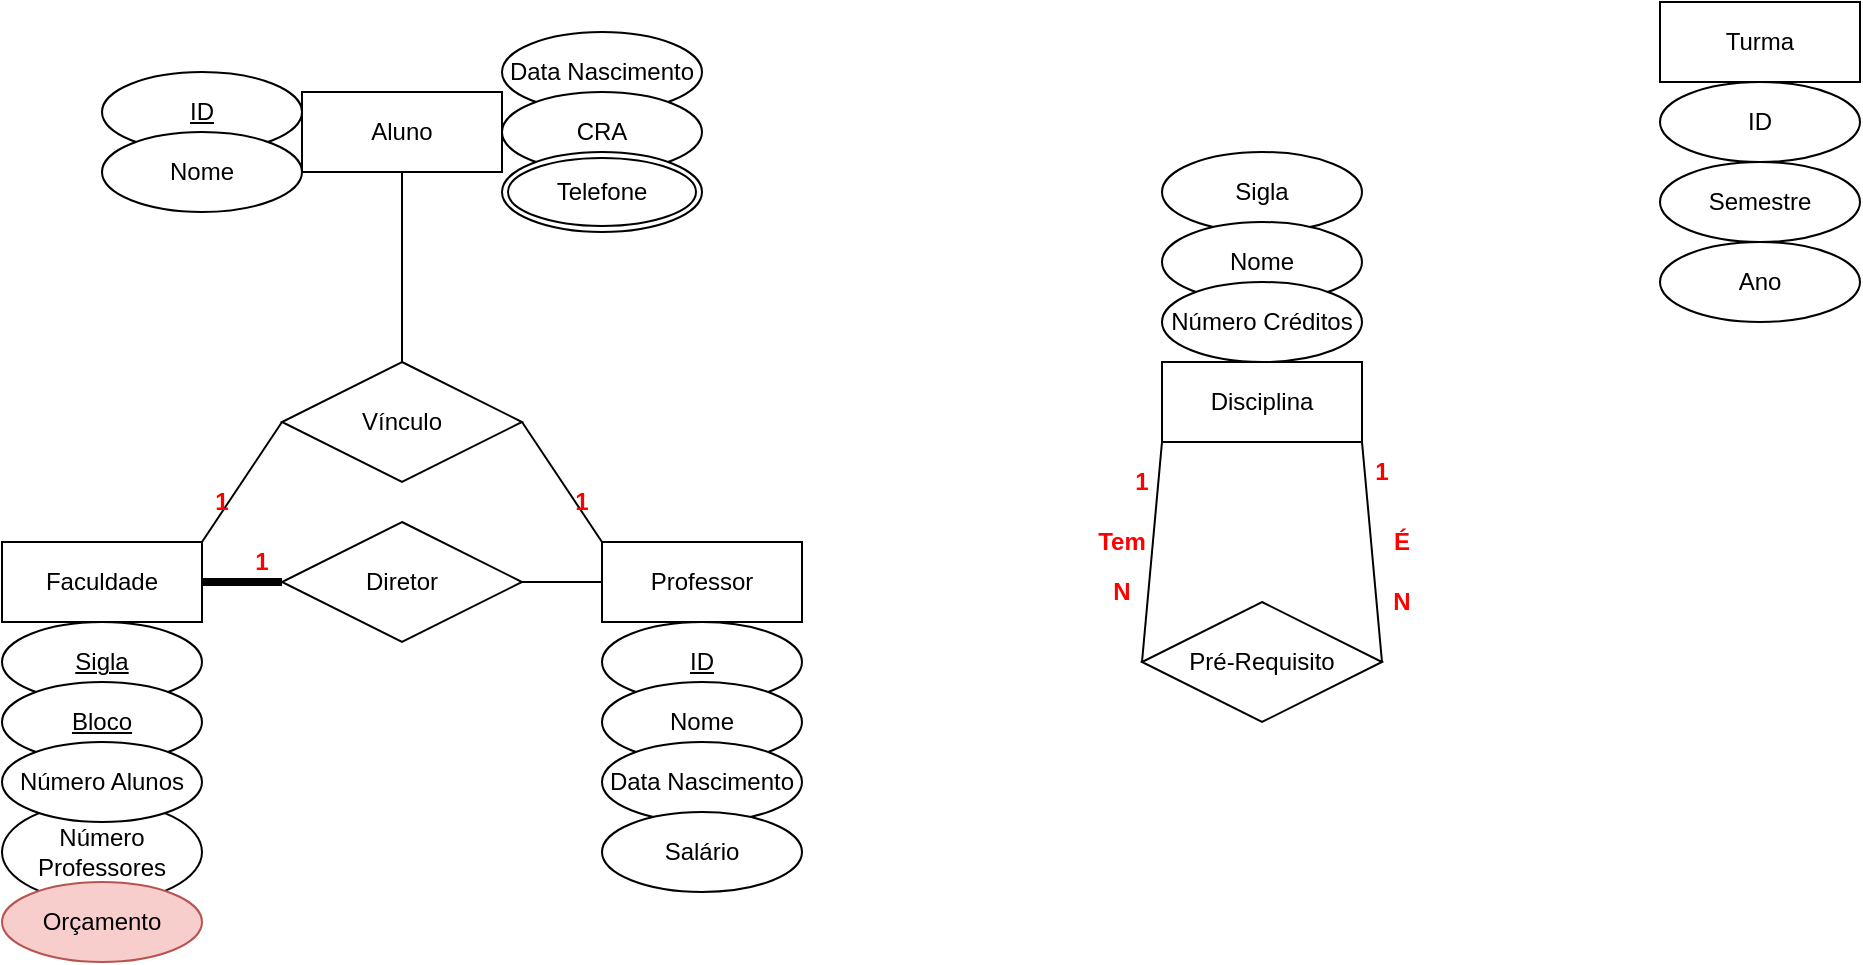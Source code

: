 <mxfile version="18.0.3" type="github">
  <diagram id="lJPxco9_FSO8eHjw9-y5" name="Page-1">
    <mxGraphModel dx="836" dy="444" grid="1" gridSize="10" guides="1" tooltips="1" connect="1" arrows="1" fold="1" page="1" pageScale="1" pageWidth="827" pageHeight="1169" math="0" shadow="0">
      <root>
        <mxCell id="0" />
        <mxCell id="1" parent="0" />
        <mxCell id="7yzsLmZWWX3Lzx4KYYwQ-2" value="Faculdade" style="whiteSpace=wrap;html=1;align=center;" parent="1" vertex="1">
          <mxGeometry x="40" y="310" width="100" height="40" as="geometry" />
        </mxCell>
        <mxCell id="7yzsLmZWWX3Lzx4KYYwQ-3" value="Sigla" style="ellipse;whiteSpace=wrap;html=1;align=center;fontStyle=4" parent="1" vertex="1">
          <mxGeometry x="40" y="350" width="100" height="40" as="geometry" />
        </mxCell>
        <mxCell id="7yzsLmZWWX3Lzx4KYYwQ-5" value="&lt;u&gt;Bloco&lt;/u&gt;" style="ellipse;whiteSpace=wrap;html=1;align=center;" parent="1" vertex="1">
          <mxGeometry x="40" y="380" width="100" height="40" as="geometry" />
        </mxCell>
        <mxCell id="7yzsLmZWWX3Lzx4KYYwQ-6" value="Número Professores" style="ellipse;whiteSpace=wrap;html=1;align=center;" parent="1" vertex="1">
          <mxGeometry x="40" y="440" width="100" height="50" as="geometry" />
        </mxCell>
        <mxCell id="7yzsLmZWWX3Lzx4KYYwQ-7" value="Número Alunos" style="ellipse;whiteSpace=wrap;html=1;align=center;" parent="1" vertex="1">
          <mxGeometry x="40" y="410" width="100" height="40" as="geometry" />
        </mxCell>
        <mxCell id="7yzsLmZWWX3Lzx4KYYwQ-8" value="Orçamento" style="ellipse;whiteSpace=wrap;html=1;align=center;fillColor=#f8cecc;strokeColor=#b85450;" parent="1" vertex="1">
          <mxGeometry x="40" y="480" width="100" height="40" as="geometry" />
        </mxCell>
        <mxCell id="7yzsLmZWWX3Lzx4KYYwQ-9" value="Disciplina" style="whiteSpace=wrap;html=1;align=center;" parent="1" vertex="1">
          <mxGeometry x="620" y="220" width="100" height="40" as="geometry" />
        </mxCell>
        <mxCell id="7yzsLmZWWX3Lzx4KYYwQ-10" value="Sigla" style="ellipse;whiteSpace=wrap;html=1;align=center;" parent="1" vertex="1">
          <mxGeometry x="620" y="115" width="100" height="40" as="geometry" />
        </mxCell>
        <mxCell id="7yzsLmZWWX3Lzx4KYYwQ-11" value="Nome" style="ellipse;whiteSpace=wrap;html=1;align=center;" parent="1" vertex="1">
          <mxGeometry x="620" y="150" width="100" height="40" as="geometry" />
        </mxCell>
        <mxCell id="7yzsLmZWWX3Lzx4KYYwQ-12" value="Número Créditos" style="ellipse;whiteSpace=wrap;html=1;align=center;" parent="1" vertex="1">
          <mxGeometry x="620" y="180" width="100" height="40" as="geometry" />
        </mxCell>
        <mxCell id="7yzsLmZWWX3Lzx4KYYwQ-13" value="Professor" style="whiteSpace=wrap;html=1;align=center;" parent="1" vertex="1">
          <mxGeometry x="340" y="310" width="100" height="40" as="geometry" />
        </mxCell>
        <mxCell id="7yzsLmZWWX3Lzx4KYYwQ-14" value="&lt;u&gt;ID&lt;/u&gt;" style="ellipse;whiteSpace=wrap;html=1;align=center;" parent="1" vertex="1">
          <mxGeometry x="340" y="350" width="100" height="40" as="geometry" />
        </mxCell>
        <mxCell id="7yzsLmZWWX3Lzx4KYYwQ-15" value="Nome" style="ellipse;whiteSpace=wrap;html=1;align=center;" parent="1" vertex="1">
          <mxGeometry x="340" y="380" width="100" height="40" as="geometry" />
        </mxCell>
        <mxCell id="7yzsLmZWWX3Lzx4KYYwQ-16" value="Data Nascimento" style="ellipse;whiteSpace=wrap;html=1;align=center;" parent="1" vertex="1">
          <mxGeometry x="340" y="410" width="100" height="40" as="geometry" />
        </mxCell>
        <mxCell id="7yzsLmZWWX3Lzx4KYYwQ-17" value="Salário" style="ellipse;whiteSpace=wrap;html=1;align=center;" parent="1" vertex="1">
          <mxGeometry x="340" y="445" width="100" height="40" as="geometry" />
        </mxCell>
        <mxCell id="7yzsLmZWWX3Lzx4KYYwQ-19" value="Aluno" style="whiteSpace=wrap;html=1;align=center;" parent="1" vertex="1">
          <mxGeometry x="190" y="85" width="100" height="40" as="geometry" />
        </mxCell>
        <mxCell id="7yzsLmZWWX3Lzx4KYYwQ-21" value="ID" style="ellipse;whiteSpace=wrap;html=1;align=center;fontStyle=4" parent="1" vertex="1">
          <mxGeometry x="90" y="75" width="100" height="40" as="geometry" />
        </mxCell>
        <mxCell id="7yzsLmZWWX3Lzx4KYYwQ-22" value="Nome" style="ellipse;whiteSpace=wrap;html=1;align=center;" parent="1" vertex="1">
          <mxGeometry x="90" y="105" width="100" height="40" as="geometry" />
        </mxCell>
        <mxCell id="7yzsLmZWWX3Lzx4KYYwQ-23" value="Data Nascimento" style="ellipse;whiteSpace=wrap;html=1;align=center;" parent="1" vertex="1">
          <mxGeometry x="290" y="55" width="100" height="40" as="geometry" />
        </mxCell>
        <mxCell id="7yzsLmZWWX3Lzx4KYYwQ-24" value="CRA" style="ellipse;whiteSpace=wrap;html=1;align=center;" parent="1" vertex="1">
          <mxGeometry x="290" y="85" width="100" height="40" as="geometry" />
        </mxCell>
        <mxCell id="7yzsLmZWWX3Lzx4KYYwQ-27" value="Turma" style="whiteSpace=wrap;html=1;align=center;" parent="1" vertex="1">
          <mxGeometry x="869" y="40" width="100" height="40" as="geometry" />
        </mxCell>
        <mxCell id="7yzsLmZWWX3Lzx4KYYwQ-28" value="ID" style="ellipse;whiteSpace=wrap;html=1;align=center;" parent="1" vertex="1">
          <mxGeometry x="869" y="80" width="100" height="40" as="geometry" />
        </mxCell>
        <mxCell id="7yzsLmZWWX3Lzx4KYYwQ-29" value="Semestre" style="ellipse;whiteSpace=wrap;html=1;align=center;" parent="1" vertex="1">
          <mxGeometry x="869" y="120" width="100" height="40" as="geometry" />
        </mxCell>
        <mxCell id="7yzsLmZWWX3Lzx4KYYwQ-30" value="Ano" style="ellipse;whiteSpace=wrap;html=1;align=center;" parent="1" vertex="1">
          <mxGeometry x="869" y="160" width="100" height="40" as="geometry" />
        </mxCell>
        <mxCell id="86G3bV-EBkF4nLP9He_V-11" value="Telefone" style="ellipse;shape=doubleEllipse;margin=3;whiteSpace=wrap;html=1;align=center;fontColor=#000000;" vertex="1" parent="1">
          <mxGeometry x="290" y="115" width="100" height="40" as="geometry" />
        </mxCell>
        <mxCell id="86G3bV-EBkF4nLP9He_V-12" value="Diretor" style="shape=rhombus;perimeter=rhombusPerimeter;whiteSpace=wrap;html=1;align=center;fontColor=#000000;" vertex="1" parent="1">
          <mxGeometry x="180" y="300" width="120" height="60" as="geometry" />
        </mxCell>
        <mxCell id="86G3bV-EBkF4nLP9He_V-14" value="" style="endArrow=none;html=1;rounded=0;labelBorderColor=none;fontColor=#000000;strokeWidth=4;exitX=0;exitY=0.5;exitDx=0;exitDy=0;entryX=1;entryY=0.5;entryDx=0;entryDy=0;" edge="1" parent="1" source="86G3bV-EBkF4nLP9He_V-12" target="7yzsLmZWWX3Lzx4KYYwQ-2">
          <mxGeometry relative="1" as="geometry">
            <mxPoint x="310" y="380" as="sourcePoint" />
            <mxPoint x="470" y="380" as="targetPoint" />
          </mxGeometry>
        </mxCell>
        <mxCell id="86G3bV-EBkF4nLP9He_V-15" value="" style="endArrow=none;html=1;rounded=0;labelBorderColor=none;fontColor=#000000;strokeWidth=1;exitX=1;exitY=0.5;exitDx=0;exitDy=0;entryX=0;entryY=0.5;entryDx=0;entryDy=0;" edge="1" parent="1" source="86G3bV-EBkF4nLP9He_V-12" target="7yzsLmZWWX3Lzx4KYYwQ-13">
          <mxGeometry relative="1" as="geometry">
            <mxPoint x="310" y="380" as="sourcePoint" />
            <mxPoint x="470" y="380" as="targetPoint" />
          </mxGeometry>
        </mxCell>
        <mxCell id="86G3bV-EBkF4nLP9He_V-17" value="1" style="text;html=1;strokeColor=none;fillColor=none;align=center;verticalAlign=middle;whiteSpace=wrap;rounded=0;fontColor=#FF0000;fontStyle=1" vertex="1" parent="1">
          <mxGeometry x="140" y="305" width="60" height="30" as="geometry" />
        </mxCell>
        <mxCell id="86G3bV-EBkF4nLP9He_V-23" value="Pré-Requisito" style="shape=rhombus;perimeter=rhombusPerimeter;whiteSpace=wrap;html=1;align=center;fontColor=#000000;" vertex="1" parent="1">
          <mxGeometry x="610" y="340" width="120" height="60" as="geometry" />
        </mxCell>
        <mxCell id="86G3bV-EBkF4nLP9He_V-24" value="" style="endArrow=none;html=1;rounded=0;labelBorderColor=none;fontColor=#000000;strokeWidth=1;exitX=0;exitY=0.5;exitDx=0;exitDy=0;entryX=0;entryY=1;entryDx=0;entryDy=0;" edge="1" parent="1" source="86G3bV-EBkF4nLP9He_V-23" target="7yzsLmZWWX3Lzx4KYYwQ-9">
          <mxGeometry relative="1" as="geometry">
            <mxPoint x="320" y="120" as="sourcePoint" />
            <mxPoint x="360" y="120" as="targetPoint" />
          </mxGeometry>
        </mxCell>
        <mxCell id="86G3bV-EBkF4nLP9He_V-25" value="" style="endArrow=none;html=1;rounded=0;labelBorderColor=none;fontColor=#000000;strokeWidth=1;exitX=1;exitY=0.5;exitDx=0;exitDy=0;entryX=1;entryY=1;entryDx=0;entryDy=0;" edge="1" parent="1" source="86G3bV-EBkF4nLP9He_V-23" target="7yzsLmZWWX3Lzx4KYYwQ-9">
          <mxGeometry relative="1" as="geometry">
            <mxPoint x="620" y="360" as="sourcePoint" />
            <mxPoint x="630" y="270" as="targetPoint" />
          </mxGeometry>
        </mxCell>
        <mxCell id="86G3bV-EBkF4nLP9He_V-26" value="Tem" style="text;html=1;strokeColor=none;fillColor=none;align=center;verticalAlign=middle;whiteSpace=wrap;rounded=0;fontColor=#FF0000;fontStyle=1" vertex="1" parent="1">
          <mxGeometry x="570" y="295" width="60" height="30" as="geometry" />
        </mxCell>
        <mxCell id="86G3bV-EBkF4nLP9He_V-27" value="N" style="text;html=1;strokeColor=none;fillColor=none;align=center;verticalAlign=middle;whiteSpace=wrap;rounded=0;fontColor=#FF0000;fontStyle=1" vertex="1" parent="1">
          <mxGeometry x="710" y="325" width="60" height="30" as="geometry" />
        </mxCell>
        <mxCell id="86G3bV-EBkF4nLP9He_V-28" value="N" style="text;html=1;strokeColor=none;fillColor=none;align=center;verticalAlign=middle;whiteSpace=wrap;rounded=0;fontColor=#FF0000;fontStyle=1" vertex="1" parent="1">
          <mxGeometry x="570" y="320" width="60" height="30" as="geometry" />
        </mxCell>
        <mxCell id="86G3bV-EBkF4nLP9He_V-30" value="1" style="text;html=1;strokeColor=none;fillColor=none;align=center;verticalAlign=middle;whiteSpace=wrap;rounded=0;fontColor=#FF0000;fontStyle=1" vertex="1" parent="1">
          <mxGeometry x="580" y="265" width="60" height="30" as="geometry" />
        </mxCell>
        <mxCell id="86G3bV-EBkF4nLP9He_V-31" value="É" style="text;html=1;strokeColor=none;fillColor=none;align=center;verticalAlign=middle;whiteSpace=wrap;rounded=0;fontColor=#FF0000;fontStyle=1" vertex="1" parent="1">
          <mxGeometry x="710" y="295" width="60" height="30" as="geometry" />
        </mxCell>
        <mxCell id="86G3bV-EBkF4nLP9He_V-32" value="1" style="text;html=1;strokeColor=none;fillColor=none;align=center;verticalAlign=middle;whiteSpace=wrap;rounded=0;fontColor=#FF0000;fontStyle=1" vertex="1" parent="1">
          <mxGeometry x="700" y="260" width="60" height="30" as="geometry" />
        </mxCell>
        <mxCell id="86G3bV-EBkF4nLP9He_V-33" value="Vínculo" style="shape=rhombus;perimeter=rhombusPerimeter;whiteSpace=wrap;html=1;align=center;fontColor=#000000;" vertex="1" parent="1">
          <mxGeometry x="180" y="220" width="120" height="60" as="geometry" />
        </mxCell>
        <mxCell id="86G3bV-EBkF4nLP9He_V-34" value="" style="endArrow=none;html=1;rounded=0;labelBorderColor=none;fontColor=#000000;strokeWidth=1;exitX=1;exitY=0.5;exitDx=0;exitDy=0;entryX=0;entryY=0;entryDx=0;entryDy=0;" edge="1" parent="1" source="86G3bV-EBkF4nLP9He_V-33" target="7yzsLmZWWX3Lzx4KYYwQ-13">
          <mxGeometry relative="1" as="geometry">
            <mxPoint x="310" y="340" as="sourcePoint" />
            <mxPoint x="350" y="340" as="targetPoint" />
          </mxGeometry>
        </mxCell>
        <mxCell id="86G3bV-EBkF4nLP9He_V-35" value="" style="endArrow=none;html=1;rounded=0;labelBorderColor=none;fontColor=#000000;strokeWidth=1;exitX=0;exitY=0.5;exitDx=0;exitDy=0;" edge="1" parent="1" source="86G3bV-EBkF4nLP9He_V-33">
          <mxGeometry relative="1" as="geometry">
            <mxPoint x="310" y="260" as="sourcePoint" />
            <mxPoint x="140" y="310" as="targetPoint" />
          </mxGeometry>
        </mxCell>
        <mxCell id="86G3bV-EBkF4nLP9He_V-37" value="1" style="text;html=1;strokeColor=none;fillColor=none;align=center;verticalAlign=middle;whiteSpace=wrap;rounded=0;fontColor=#FF0000;fontStyle=1" vertex="1" parent="1">
          <mxGeometry x="300" y="275" width="60" height="30" as="geometry" />
        </mxCell>
        <mxCell id="86G3bV-EBkF4nLP9He_V-38" value="1" style="text;html=1;strokeColor=none;fillColor=none;align=center;verticalAlign=middle;whiteSpace=wrap;rounded=0;fontColor=#FF0000;fontStyle=1" vertex="1" parent="1">
          <mxGeometry x="120" y="275" width="60" height="30" as="geometry" />
        </mxCell>
        <mxCell id="86G3bV-EBkF4nLP9He_V-42" value="" style="endArrow=none;html=1;rounded=0;labelBorderColor=none;fontColor=#000000;strokeWidth=1;exitX=0.5;exitY=0;exitDx=0;exitDy=0;entryX=0.5;entryY=1;entryDx=0;entryDy=0;" edge="1" parent="1" source="86G3bV-EBkF4nLP9He_V-33" target="7yzsLmZWWX3Lzx4KYYwQ-19">
          <mxGeometry relative="1" as="geometry">
            <mxPoint x="190" y="260" as="sourcePoint" />
            <mxPoint x="150" y="320" as="targetPoint" />
          </mxGeometry>
        </mxCell>
      </root>
    </mxGraphModel>
  </diagram>
</mxfile>
